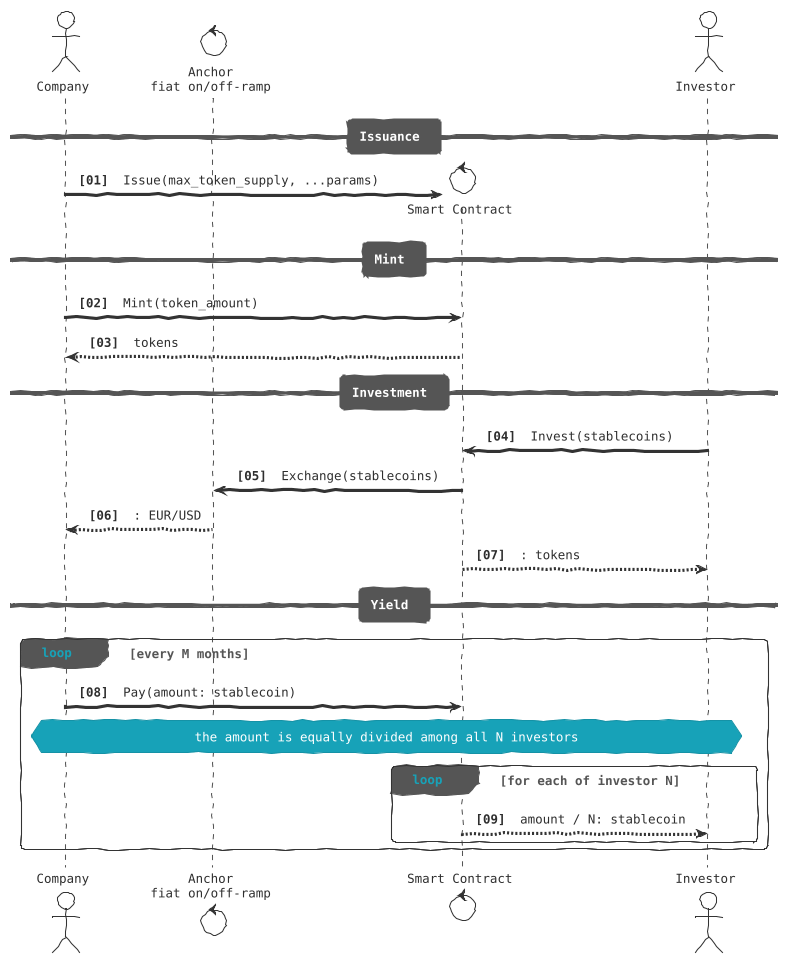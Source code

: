 @startuml seq-financial-instrument-contract
!theme sketchy-outline
skinparam DefaultFontName monospaced
autonumber 1 1 "<b>[00]"

actor Company as c
control "Anchor\nfiat on/off-ramp" as a
control "Smart Contract" as sc
actor Investor as i

== Issuance ==
create sc
c -> sc: Issue(max_token_supply, ...params)

== Mint ==
c -> sc: Mint(token_amount)
sc --> c: tokens


== Investment ==
i -> sc: Invest(stablecoins)
sc -> a: Exchange(stablecoins)
a --> c: : EUR/USD
sc --> i: : tokens

== Yield ==
loop every M months
  c -> sc: Pay(amount: stablecoin)
  hnote across: the amount is equally divided among all N investors
  loop for each of investor N
    sc --> i: amount / N: stablecoin
  end
end

@enduml
